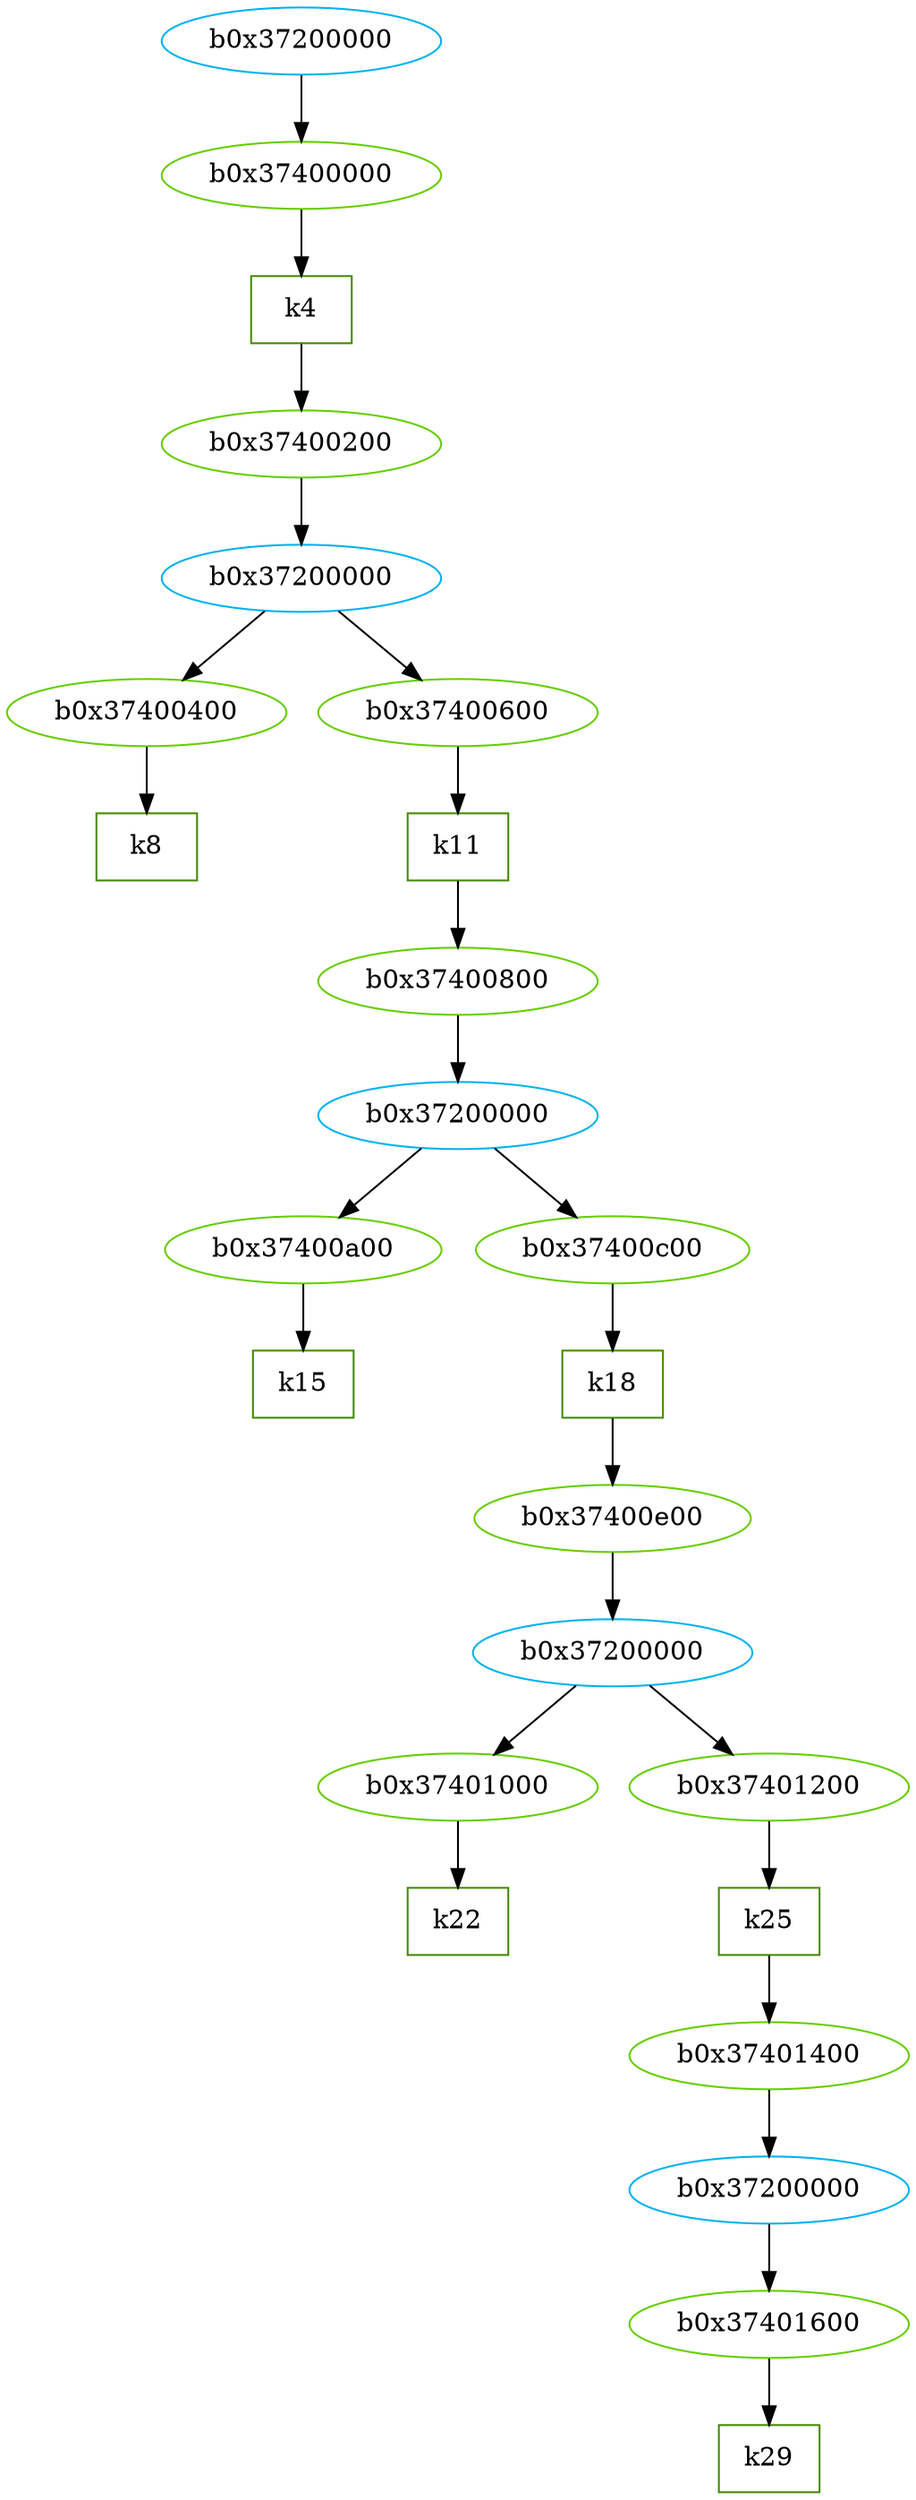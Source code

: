 digraph streamtraces{
z924844032i0 [label=b0x37200000 color=deepskyblue2];z926941184i1s14 [label=b0x37400000 color=chartreuse3];
z924844032i0 -> z926941184i1s14;
z926941184i1s14 [label=b0x37400000 color=chartreuse3];k4 [label=k4 color=chartreuse4 shape=rectangle];
z926941184i1s14 -> k4;
k4 [label=k4 color=chartreuse4 shape=rectangle];z926941696i1s14 [label = b0x37400200 color=chartreuse3];
k4-> z926941696i1s14;
z926941696i1s14 [label=b0x37400200 color=chartreuse3];z924844032i1 [label=b0x37200000 color=deepskyblue2];
z926941696i1s14 -> z924844032i1;
z924844032i1 [label=b0x37200000 color=deepskyblue2];z926942208i1s15 [label=b0x37400400 color=chartreuse3];
z924844032i1 -> z926942208i1s15;
z926942208i1s15 [label=b0x37400400 color=chartreuse3];k8 [label=k8 color=chartreuse4 shape=rectangle];
z926942208i1s15 -> k8;
z924844032i1 [label=b0x37200000 color=deepskyblue2];z926942720i1s14 [label=b0x37400600 color=chartreuse3];
z924844032i1 -> z926942720i1s14;
z926942720i1s14 [label=b0x37400600 color=chartreuse3];k11 [label=k11 color=chartreuse4 shape=rectangle];
z926942720i1s14 -> k11;
k11 [label=k11 color=chartreuse4 shape=rectangle];z926943232i1s14 [label = b0x37400800 color=chartreuse3];
k11-> z926943232i1s14;
z926943232i1s14 [label=b0x37400800 color=chartreuse3];z924844032i2 [label=b0x37200000 color=deepskyblue2];
z926943232i1s14 -> z924844032i2;
z924844032i2 [label=b0x37200000 color=deepskyblue2];z926943744i1s15 [label=b0x37400a00 color=chartreuse3];
z924844032i2 -> z926943744i1s15;
z926943744i1s15 [label=b0x37400a00 color=chartreuse3];k15 [label=k15 color=chartreuse4 shape=rectangle];
z926943744i1s15 -> k15;
z924844032i2 [label=b0x37200000 color=deepskyblue2];z926944256i1s14 [label=b0x37400c00 color=chartreuse3];
z924844032i2 -> z926944256i1s14;
z926944256i1s14 [label=b0x37400c00 color=chartreuse3];k18 [label=k18 color=chartreuse4 shape=rectangle];
z926944256i1s14 -> k18;
k18 [label=k18 color=chartreuse4 shape=rectangle];z926944768i1s14 [label = b0x37400e00 color=chartreuse3];
k18-> z926944768i1s14;
z926944768i1s14 [label=b0x37400e00 color=chartreuse3];z924844032i3 [label=b0x37200000 color=deepskyblue2];
z926944768i1s14 -> z924844032i3;
z924844032i3 [label=b0x37200000 color=deepskyblue2];z926945280i1s15 [label=b0x37401000 color=chartreuse3];
z924844032i3 -> z926945280i1s15;
z926945280i1s15 [label=b0x37401000 color=chartreuse3];k22 [label=k22 color=chartreuse4 shape=rectangle];
z926945280i1s15 -> k22;
z924844032i3 [label=b0x37200000 color=deepskyblue2];z926945792i1s14 [label=b0x37401200 color=chartreuse3];
z924844032i3 -> z926945792i1s14;
z926945792i1s14 [label=b0x37401200 color=chartreuse3];k25 [label=k25 color=chartreuse4 shape=rectangle];
z926945792i1s14 -> k25;
k25 [label=k25 color=chartreuse4 shape=rectangle];z926946304i1s14 [label = b0x37401400 color=chartreuse3];
k25-> z926946304i1s14;
z926946304i1s14 [label=b0x37401400 color=chartreuse3];z924844032i4 [label=b0x37200000 color=deepskyblue2];
z926946304i1s14 -> z924844032i4;
z924844032i4 [label=b0x37200000 color=deepskyblue2];z926946816i1s15 [label=b0x37401600 color=chartreuse3];
z924844032i4 -> z926946816i1s15;
z926946816i1s15 [label=b0x37401600 color=chartreuse3];k29 [label=k29 color=chartreuse4 shape=rectangle];
z926946816i1s15 -> k29;
}
